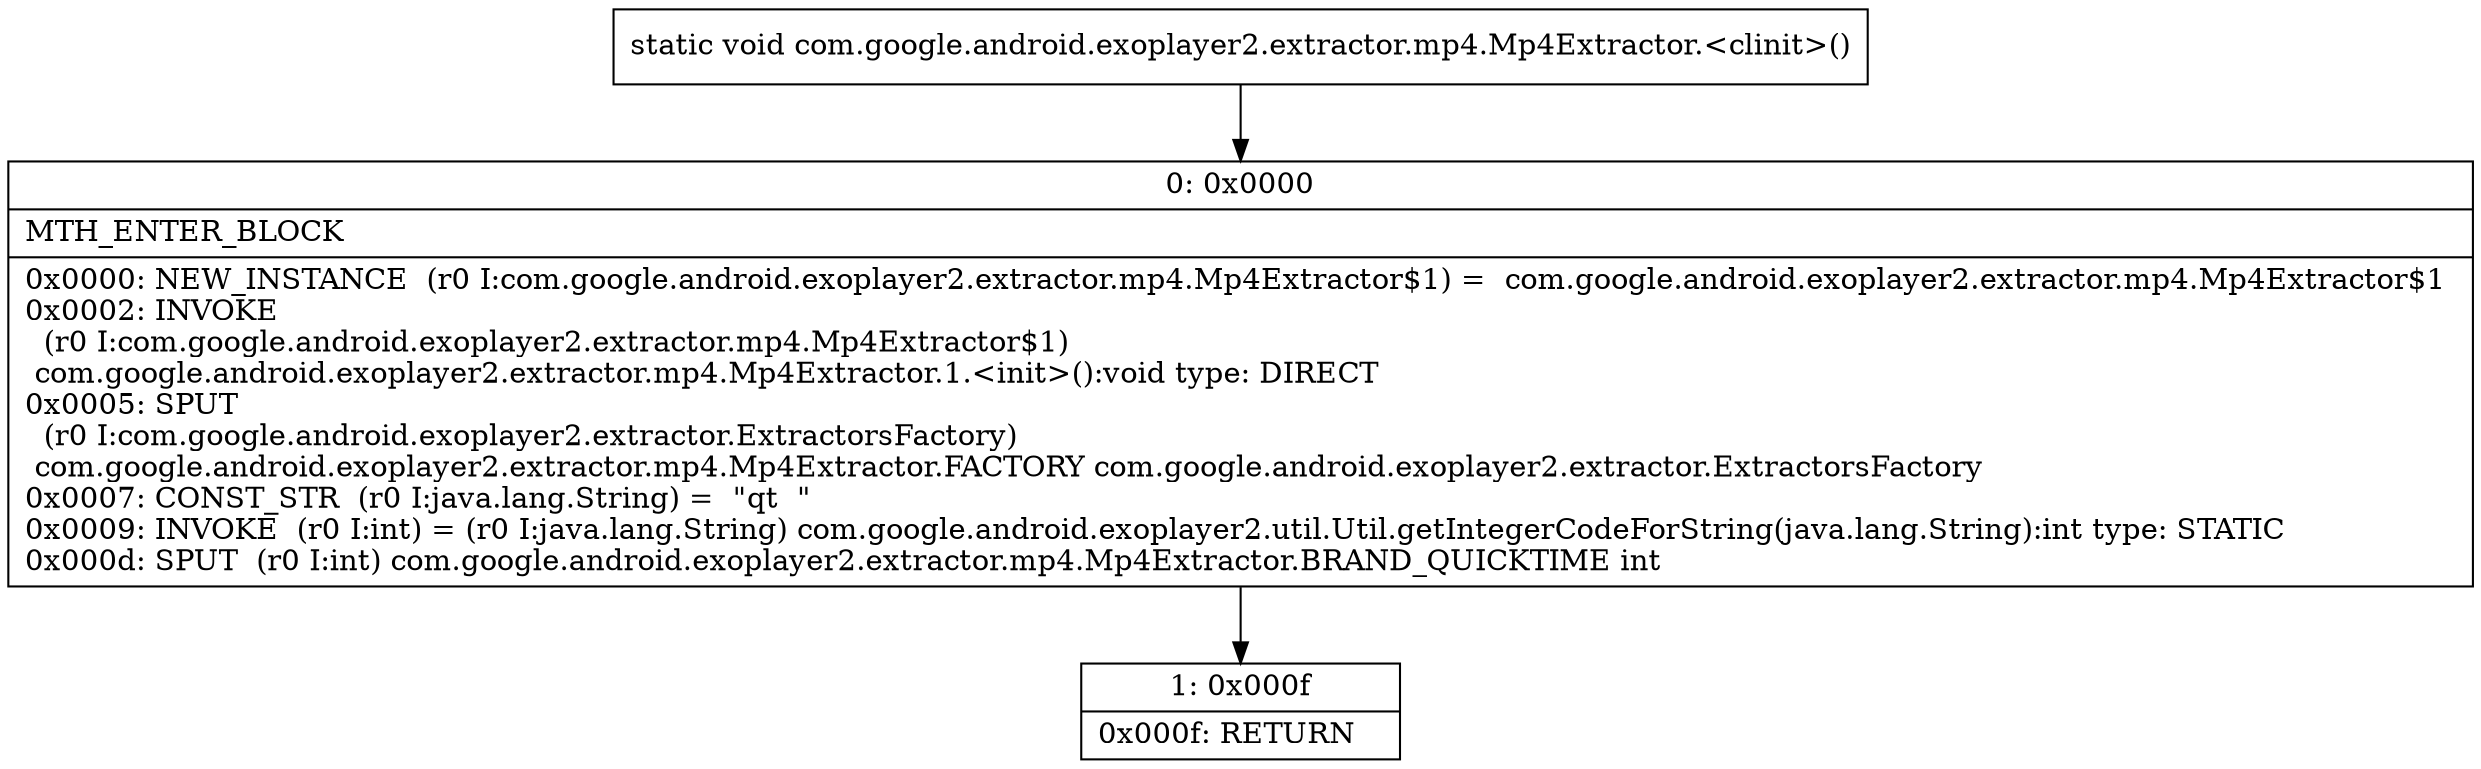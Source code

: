 digraph "CFG forcom.google.android.exoplayer2.extractor.mp4.Mp4Extractor.\<clinit\>()V" {
Node_0 [shape=record,label="{0\:\ 0x0000|MTH_ENTER_BLOCK\l|0x0000: NEW_INSTANCE  (r0 I:com.google.android.exoplayer2.extractor.mp4.Mp4Extractor$1) =  com.google.android.exoplayer2.extractor.mp4.Mp4Extractor$1 \l0x0002: INVOKE  \l  (r0 I:com.google.android.exoplayer2.extractor.mp4.Mp4Extractor$1)\l com.google.android.exoplayer2.extractor.mp4.Mp4Extractor.1.\<init\>():void type: DIRECT \l0x0005: SPUT  \l  (r0 I:com.google.android.exoplayer2.extractor.ExtractorsFactory)\l com.google.android.exoplayer2.extractor.mp4.Mp4Extractor.FACTORY com.google.android.exoplayer2.extractor.ExtractorsFactory \l0x0007: CONST_STR  (r0 I:java.lang.String) =  \"qt  \" \l0x0009: INVOKE  (r0 I:int) = (r0 I:java.lang.String) com.google.android.exoplayer2.util.Util.getIntegerCodeForString(java.lang.String):int type: STATIC \l0x000d: SPUT  (r0 I:int) com.google.android.exoplayer2.extractor.mp4.Mp4Extractor.BRAND_QUICKTIME int \l}"];
Node_1 [shape=record,label="{1\:\ 0x000f|0x000f: RETURN   \l}"];
MethodNode[shape=record,label="{static void com.google.android.exoplayer2.extractor.mp4.Mp4Extractor.\<clinit\>() }"];
MethodNode -> Node_0;
Node_0 -> Node_1;
}

